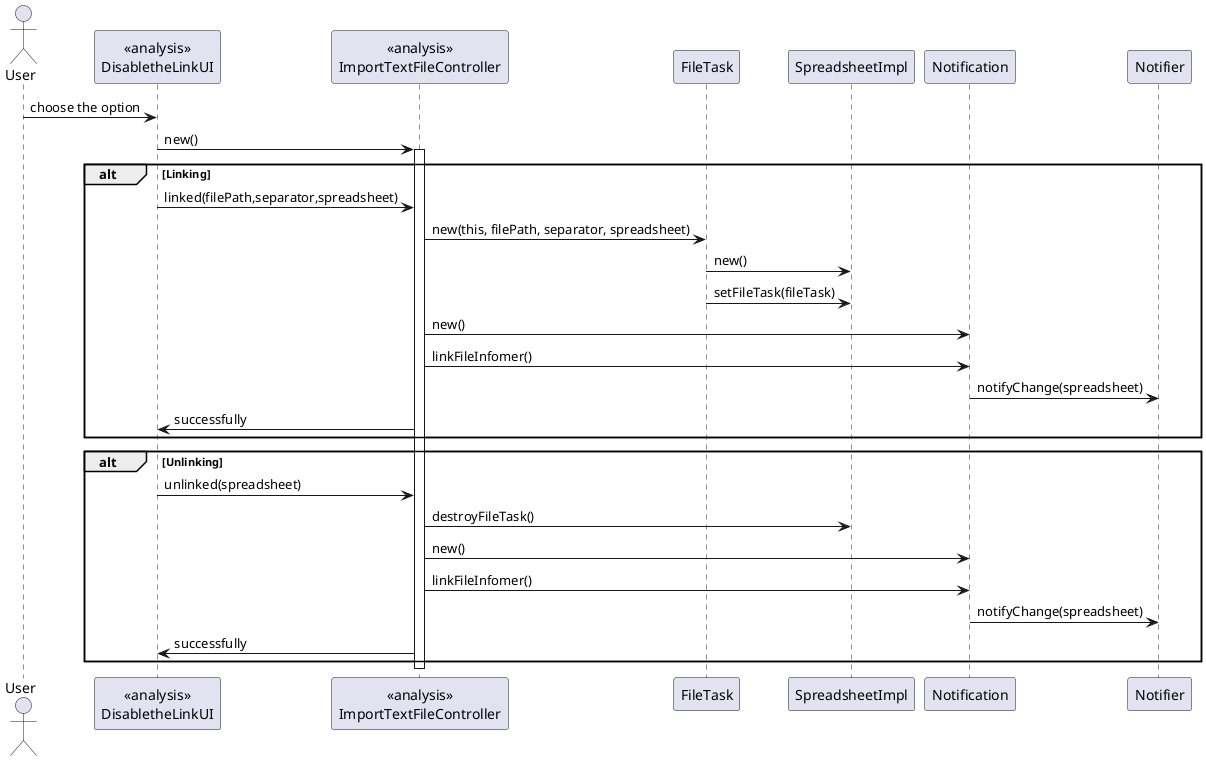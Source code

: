 @startuml doc-files/Link_desableLink_analysis_design.png

actor User
participant "<<analysis>>\nDisabletheLinkUI" as DisabletheLinkUI
participant "<<analysis>>\nImportTextFileController" as ImportTextFileController

User->DisabletheLinkUI: choose the option
DisabletheLinkUI->ImportTextFileController: new()

activate ImportTextFileController
alt Linking
DisabletheLinkUI->ImportTextFileController: linked(filePath,separator,spreadsheet)
ImportTextFileController->FileTask: new(this, filePath, separator, spreadsheet)
FileTask->SpreadsheetImpl:new()
FileTask->SpreadsheetImpl:setFileTask(fileTask)

ImportTextFileController->Notification: new()
ImportTextFileController->Notification: linkFileInfomer()
Notification->Notifier:notifyChange(spreadsheet)
ImportTextFileController->DisabletheLinkUI: successfully
end


alt Unlinking
DisabletheLinkUI->ImportTextFileController: unlinked(spreadsheet)
ImportTextFileController-> SpreadsheetImpl: destroyFileTask()
ImportTextFileController->Notification: new()
ImportTextFileController->Notification: linkFileInfomer()
Notification->Notifier:notifyChange(spreadsheet)

ImportTextFileController->DisabletheLinkUI: successfully
end


deactivate ImportTextFileController


@enduml